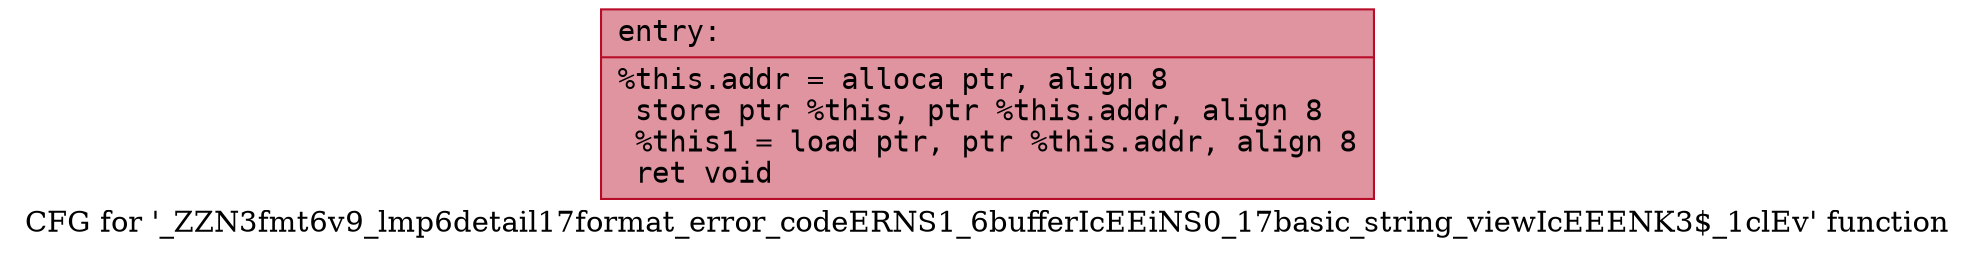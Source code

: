 digraph "CFG for '_ZZN3fmt6v9_lmp6detail17format_error_codeERNS1_6bufferIcEEiNS0_17basic_string_viewIcEEENK3$_1clEv' function" {
	label="CFG for '_ZZN3fmt6v9_lmp6detail17format_error_codeERNS1_6bufferIcEEiNS0_17basic_string_viewIcEEENK3$_1clEv' function";

	Node0x55fec2f66750 [shape=record,color="#b70d28ff", style=filled, fillcolor="#b70d2870" fontname="Courier",label="{entry:\l|  %this.addr = alloca ptr, align 8\l  store ptr %this, ptr %this.addr, align 8\l  %this1 = load ptr, ptr %this.addr, align 8\l  ret void\l}"];
}
